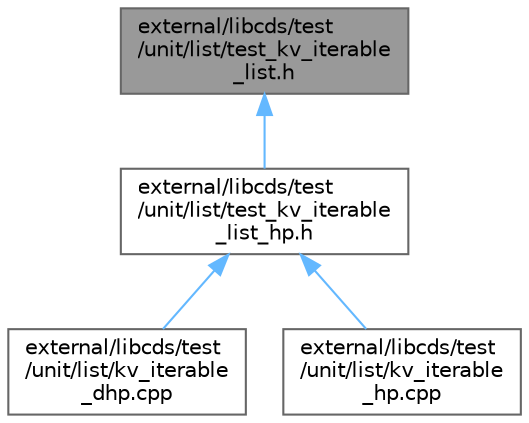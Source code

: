 digraph "external/libcds/test/unit/list/test_kv_iterable_list.h"
{
 // LATEX_PDF_SIZE
  bgcolor="transparent";
  edge [fontname=Helvetica,fontsize=10,labelfontname=Helvetica,labelfontsize=10];
  node [fontname=Helvetica,fontsize=10,shape=box,height=0.2,width=0.4];
  Node1 [id="Node000001",label="external/libcds/test\l/unit/list/test_kv_iterable\l_list.h",height=0.2,width=0.4,color="gray40", fillcolor="grey60", style="filled", fontcolor="black",tooltip=" "];
  Node1 -> Node2 [id="edge1_Node000001_Node000002",dir="back",color="steelblue1",style="solid",tooltip=" "];
  Node2 [id="Node000002",label="external/libcds/test\l/unit/list/test_kv_iterable\l_list_hp.h",height=0.2,width=0.4,color="grey40", fillcolor="white", style="filled",URL="$test__kv__iterable__list__hp_8h.html",tooltip=" "];
  Node2 -> Node3 [id="edge2_Node000002_Node000003",dir="back",color="steelblue1",style="solid",tooltip=" "];
  Node3 [id="Node000003",label="external/libcds/test\l/unit/list/kv_iterable\l_dhp.cpp",height=0.2,width=0.4,color="grey40", fillcolor="white", style="filled",URL="$kv__iterable__dhp_8cpp.html",tooltip=" "];
  Node2 -> Node4 [id="edge3_Node000002_Node000004",dir="back",color="steelblue1",style="solid",tooltip=" "];
  Node4 [id="Node000004",label="external/libcds/test\l/unit/list/kv_iterable\l_hp.cpp",height=0.2,width=0.4,color="grey40", fillcolor="white", style="filled",URL="$kv__iterable__hp_8cpp.html",tooltip=" "];
}
